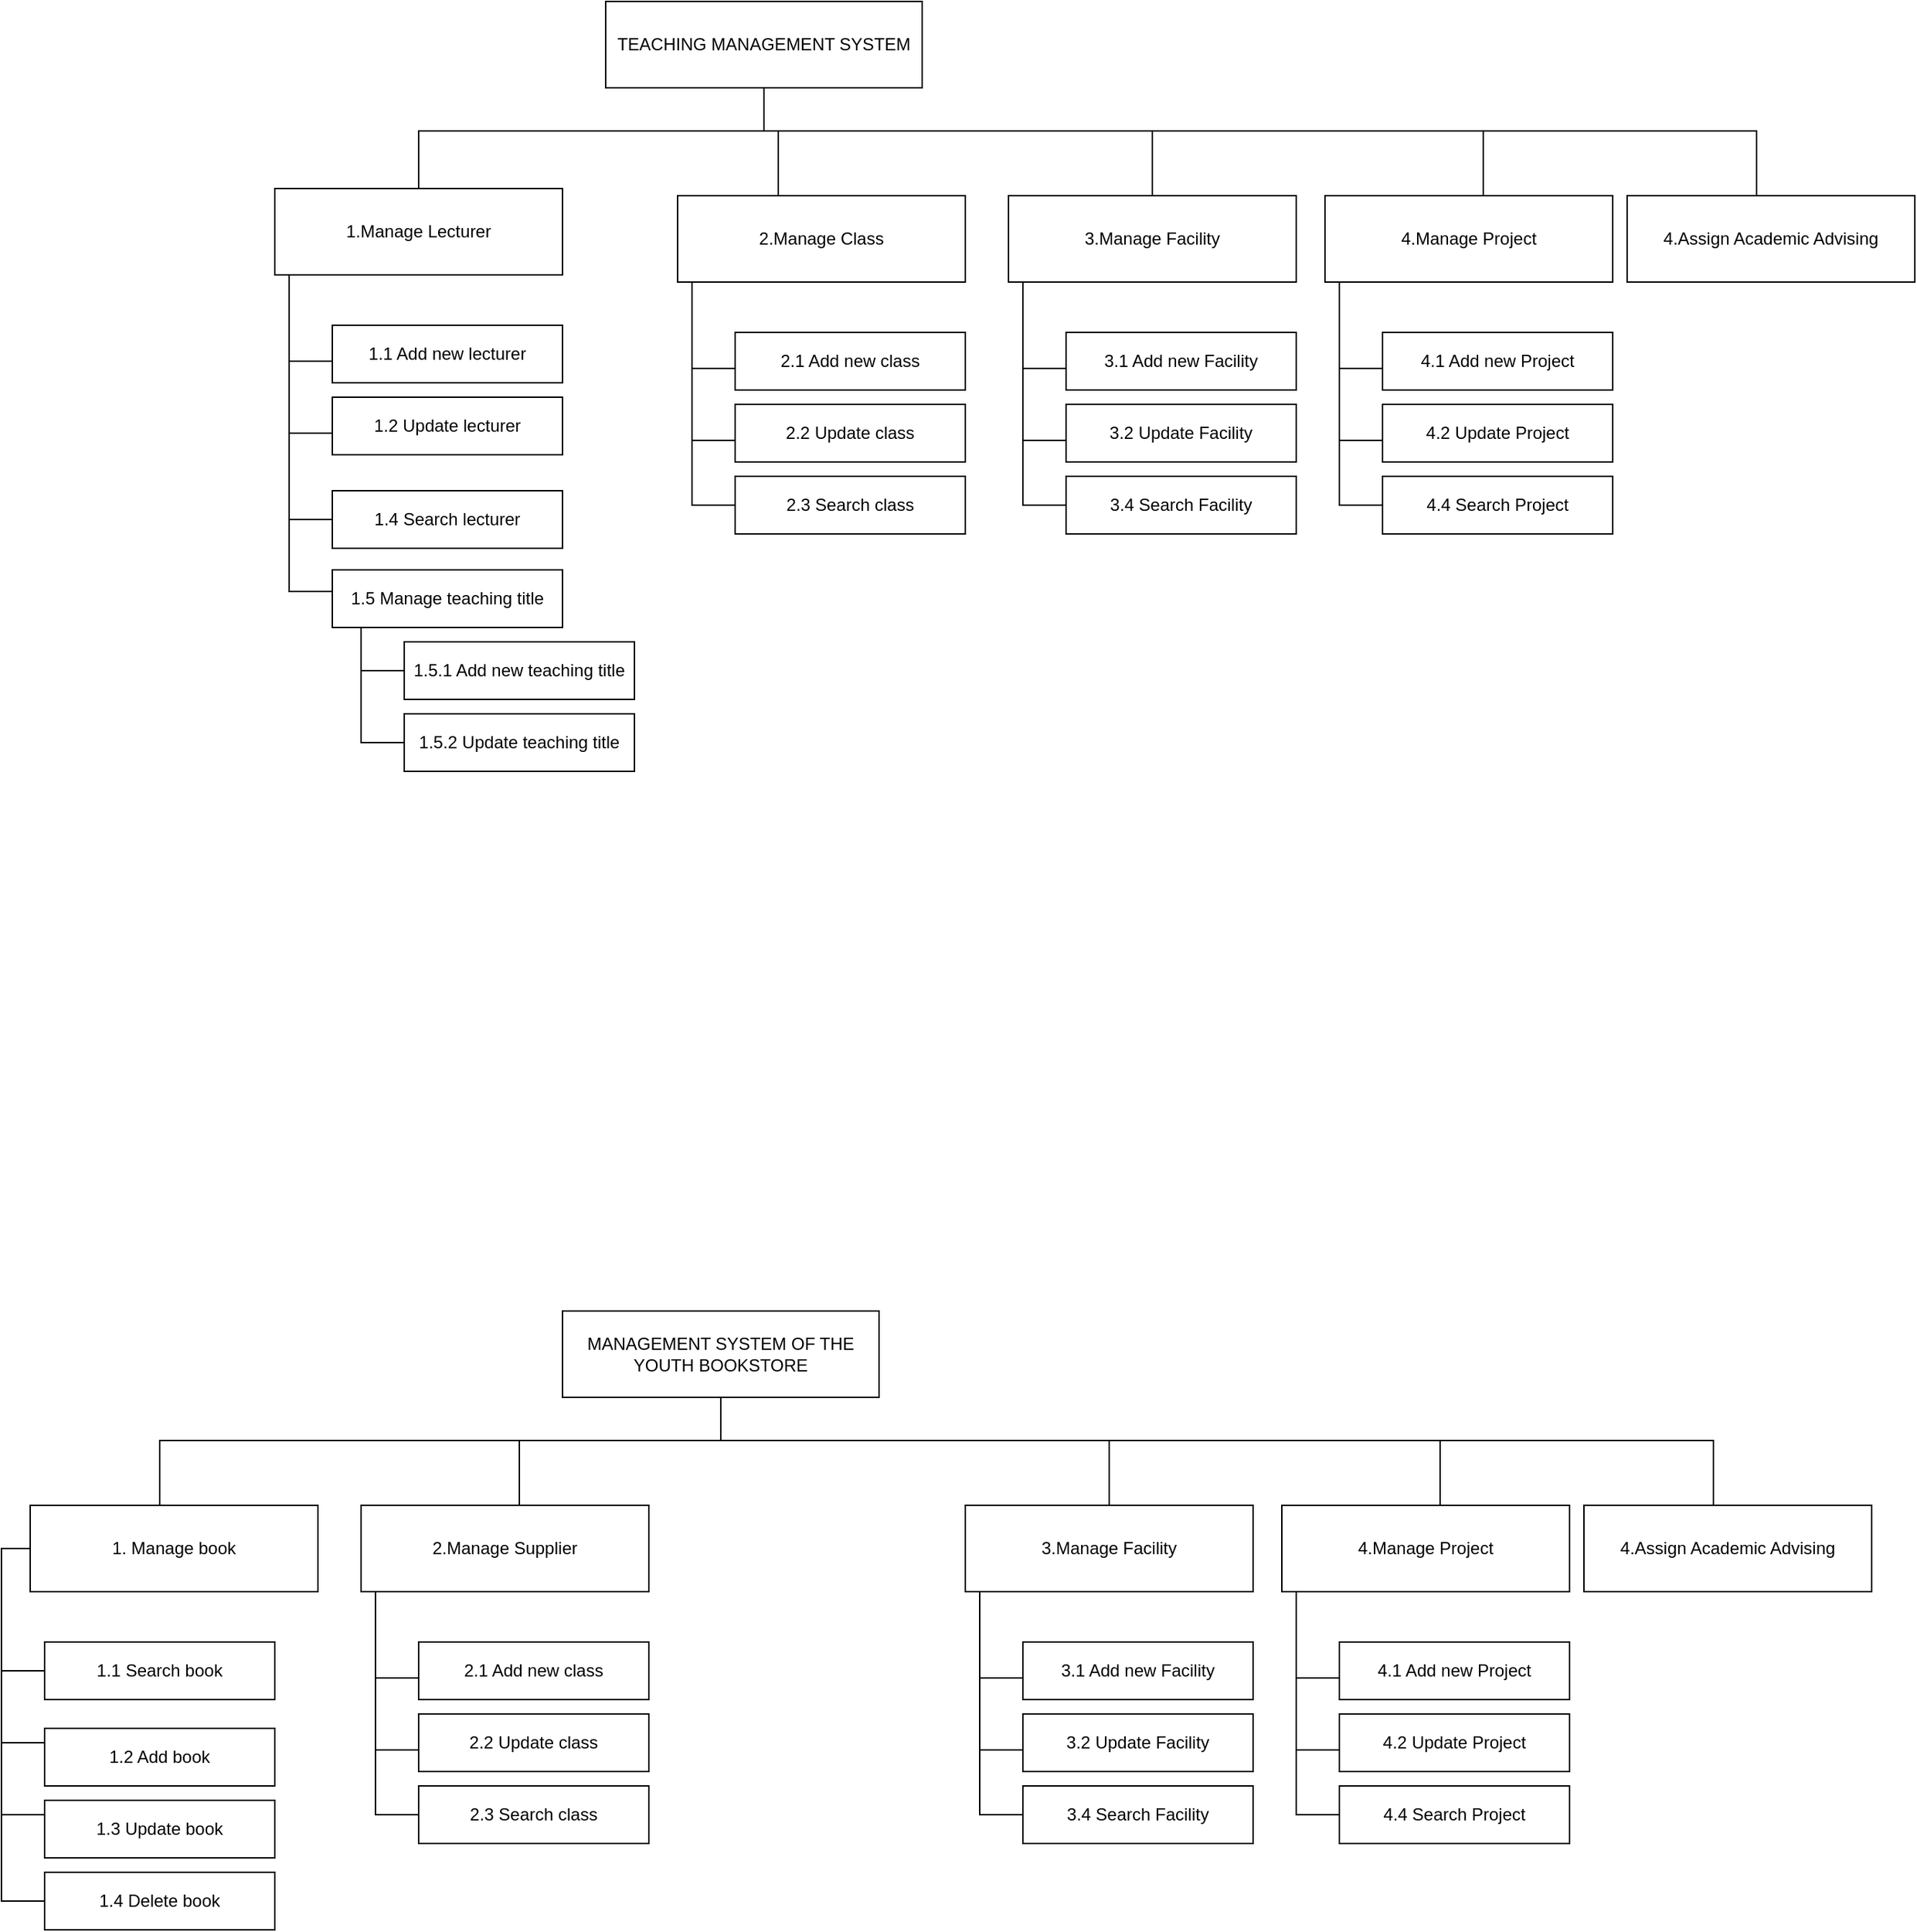 <mxfile version="24.0.7" type="github">
  <diagram name="Page-1" id="-aXR3FrqBCDi08cUt0UD">
    <mxGraphModel dx="1136" dy="568" grid="1" gridSize="10" guides="1" tooltips="1" connect="1" arrows="1" fold="1" page="1" pageScale="1" pageWidth="1100" pageHeight="850" math="0" shadow="0">
      <root>
        <mxCell id="0" />
        <mxCell id="1" parent="0" />
        <mxCell id="pVhsyQmwhBmhRLSk4NZo-1" value="TEACHING MANAGEMENT SYSTEM" style="rounded=0;whiteSpace=wrap;html=1;" vertex="1" parent="1">
          <mxGeometry x="450" y="10" width="220" height="60" as="geometry" />
        </mxCell>
        <mxCell id="pVhsyQmwhBmhRLSk4NZo-5" style="edgeStyle=orthogonalEdgeStyle;rounded=0;orthogonalLoop=1;jettySize=auto;html=1;endArrow=none;endFill=0;" edge="1" parent="1" source="pVhsyQmwhBmhRLSk4NZo-2" target="pVhsyQmwhBmhRLSk4NZo-4">
          <mxGeometry relative="1" as="geometry">
            <Array as="points">
              <mxPoint x="230" y="260" />
            </Array>
          </mxGeometry>
        </mxCell>
        <mxCell id="pVhsyQmwhBmhRLSk4NZo-2" value="1.Manage Lecturer" style="rounded=0;whiteSpace=wrap;html=1;" vertex="1" parent="1">
          <mxGeometry x="220" y="140" width="200" height="60" as="geometry" />
        </mxCell>
        <mxCell id="pVhsyQmwhBmhRLSk4NZo-3" value="" style="endArrow=none;html=1;rounded=0;edgeStyle=orthogonalEdgeStyle;" edge="1" parent="1" source="pVhsyQmwhBmhRLSk4NZo-2" target="pVhsyQmwhBmhRLSk4NZo-1">
          <mxGeometry width="50" height="50" relative="1" as="geometry">
            <mxPoint x="440" y="180" as="sourcePoint" />
            <mxPoint x="490" y="130" as="targetPoint" />
            <Array as="points">
              <mxPoint x="320" y="100" />
              <mxPoint x="560" y="100" />
            </Array>
          </mxGeometry>
        </mxCell>
        <mxCell id="pVhsyQmwhBmhRLSk4NZo-4" value="1.1 Add new lecturer" style="rounded=0;whiteSpace=wrap;html=1;" vertex="1" parent="1">
          <mxGeometry x="260" y="235" width="160" height="40" as="geometry" />
        </mxCell>
        <mxCell id="pVhsyQmwhBmhRLSk4NZo-6" value="1.2 Update lecturer" style="rounded=0;whiteSpace=wrap;html=1;" vertex="1" parent="1">
          <mxGeometry x="260" y="285" width="160" height="40" as="geometry" />
        </mxCell>
        <mxCell id="pVhsyQmwhBmhRLSk4NZo-8" value="1.4 Search lecturer" style="rounded=0;whiteSpace=wrap;html=1;" vertex="1" parent="1">
          <mxGeometry x="260" y="350" width="160" height="40" as="geometry" />
        </mxCell>
        <mxCell id="pVhsyQmwhBmhRLSk4NZo-9" style="edgeStyle=orthogonalEdgeStyle;rounded=0;orthogonalLoop=1;jettySize=auto;html=1;endArrow=none;endFill=0;" edge="1" parent="1" source="pVhsyQmwhBmhRLSk4NZo-2" target="pVhsyQmwhBmhRLSk4NZo-6">
          <mxGeometry relative="1" as="geometry">
            <mxPoint x="240" y="210" as="sourcePoint" />
            <mxPoint x="270" y="280" as="targetPoint" />
            <Array as="points">
              <mxPoint x="230" y="310" />
            </Array>
          </mxGeometry>
        </mxCell>
        <mxCell id="pVhsyQmwhBmhRLSk4NZo-11" style="edgeStyle=orthogonalEdgeStyle;rounded=0;orthogonalLoop=1;jettySize=auto;html=1;endArrow=none;endFill=0;" edge="1" parent="1" source="pVhsyQmwhBmhRLSk4NZo-2" target="pVhsyQmwhBmhRLSk4NZo-8">
          <mxGeometry relative="1" as="geometry">
            <mxPoint x="240" y="210" as="sourcePoint" />
            <mxPoint x="270" y="380" as="targetPoint" />
            <Array as="points">
              <mxPoint x="230" y="370" />
            </Array>
          </mxGeometry>
        </mxCell>
        <mxCell id="pVhsyQmwhBmhRLSk4NZo-12" value="1.5 Manage teaching title" style="rounded=0;whiteSpace=wrap;html=1;" vertex="1" parent="1">
          <mxGeometry x="260" y="405" width="160" height="40" as="geometry" />
        </mxCell>
        <mxCell id="pVhsyQmwhBmhRLSk4NZo-13" style="edgeStyle=orthogonalEdgeStyle;rounded=0;orthogonalLoop=1;jettySize=auto;html=1;endArrow=none;endFill=0;" edge="1" parent="1" source="pVhsyQmwhBmhRLSk4NZo-2" target="pVhsyQmwhBmhRLSk4NZo-12">
          <mxGeometry relative="1" as="geometry">
            <mxPoint x="230" y="250" as="sourcePoint" />
            <mxPoint x="260" y="460" as="targetPoint" />
            <Array as="points">
              <mxPoint x="230" y="420" />
            </Array>
          </mxGeometry>
        </mxCell>
        <mxCell id="pVhsyQmwhBmhRLSk4NZo-14" value="1.5.1 Add new teaching title" style="rounded=0;whiteSpace=wrap;html=1;" vertex="1" parent="1">
          <mxGeometry x="310" y="455" width="160" height="40" as="geometry" />
        </mxCell>
        <mxCell id="pVhsyQmwhBmhRLSk4NZo-15" style="edgeStyle=orthogonalEdgeStyle;rounded=0;orthogonalLoop=1;jettySize=auto;html=1;endArrow=none;endFill=0;" edge="1" parent="1" source="pVhsyQmwhBmhRLSk4NZo-12">
          <mxGeometry relative="1" as="geometry">
            <mxPoint x="280" y="215" as="sourcePoint" />
            <mxPoint x="310" y="475" as="targetPoint" />
            <Array as="points">
              <mxPoint x="280" y="475" />
            </Array>
          </mxGeometry>
        </mxCell>
        <mxCell id="pVhsyQmwhBmhRLSk4NZo-16" value="1.5.2 Update teaching title" style="rounded=0;whiteSpace=wrap;html=1;" vertex="1" parent="1">
          <mxGeometry x="310" y="505" width="160" height="40" as="geometry" />
        </mxCell>
        <mxCell id="pVhsyQmwhBmhRLSk4NZo-17" style="edgeStyle=orthogonalEdgeStyle;rounded=0;orthogonalLoop=1;jettySize=auto;html=1;endArrow=none;endFill=0;" edge="1" parent="1" source="pVhsyQmwhBmhRLSk4NZo-12">
          <mxGeometry relative="1" as="geometry">
            <mxPoint x="280" y="495" as="sourcePoint" />
            <mxPoint x="310" y="525" as="targetPoint" />
            <Array as="points">
              <mxPoint x="280" y="525" />
            </Array>
          </mxGeometry>
        </mxCell>
        <mxCell id="pVhsyQmwhBmhRLSk4NZo-18" style="edgeStyle=orthogonalEdgeStyle;rounded=0;orthogonalLoop=1;jettySize=auto;html=1;endArrow=none;endFill=0;" edge="1" parent="1" source="pVhsyQmwhBmhRLSk4NZo-19" target="pVhsyQmwhBmhRLSk4NZo-20">
          <mxGeometry relative="1" as="geometry">
            <Array as="points">
              <mxPoint x="510" y="265" />
            </Array>
          </mxGeometry>
        </mxCell>
        <mxCell id="pVhsyQmwhBmhRLSk4NZo-19" value="2.Manage Class" style="rounded=0;whiteSpace=wrap;html=1;" vertex="1" parent="1">
          <mxGeometry x="500" y="145" width="200" height="60" as="geometry" />
        </mxCell>
        <mxCell id="pVhsyQmwhBmhRLSk4NZo-20" value="2.1 Add new class" style="rounded=0;whiteSpace=wrap;html=1;" vertex="1" parent="1">
          <mxGeometry x="540" y="240" width="160" height="40" as="geometry" />
        </mxCell>
        <mxCell id="pVhsyQmwhBmhRLSk4NZo-21" value="2.2 Update class" style="rounded=0;whiteSpace=wrap;html=1;" vertex="1" parent="1">
          <mxGeometry x="540" y="290" width="160" height="40" as="geometry" />
        </mxCell>
        <mxCell id="pVhsyQmwhBmhRLSk4NZo-22" value="2.3 Search class" style="rounded=0;whiteSpace=wrap;html=1;" vertex="1" parent="1">
          <mxGeometry x="540" y="340" width="160" height="40" as="geometry" />
        </mxCell>
        <mxCell id="pVhsyQmwhBmhRLSk4NZo-24" style="edgeStyle=orthogonalEdgeStyle;rounded=0;orthogonalLoop=1;jettySize=auto;html=1;endArrow=none;endFill=0;" edge="1" parent="1" source="pVhsyQmwhBmhRLSk4NZo-19" target="pVhsyQmwhBmhRLSk4NZo-21">
          <mxGeometry relative="1" as="geometry">
            <mxPoint x="520" y="215" as="sourcePoint" />
            <mxPoint x="550" y="285" as="targetPoint" />
            <Array as="points">
              <mxPoint x="510" y="315" />
            </Array>
          </mxGeometry>
        </mxCell>
        <mxCell id="pVhsyQmwhBmhRLSk4NZo-25" style="edgeStyle=orthogonalEdgeStyle;rounded=0;orthogonalLoop=1;jettySize=auto;html=1;endArrow=none;endFill=0;" edge="1" parent="1" source="pVhsyQmwhBmhRLSk4NZo-19" target="pVhsyQmwhBmhRLSk4NZo-22">
          <mxGeometry relative="1" as="geometry">
            <mxPoint x="520" y="215" as="sourcePoint" />
            <mxPoint x="550" y="335" as="targetPoint" />
            <Array as="points">
              <mxPoint x="510" y="360" />
            </Array>
          </mxGeometry>
        </mxCell>
        <mxCell id="pVhsyQmwhBmhRLSk4NZo-33" value="" style="endArrow=none;html=1;rounded=0;edgeStyle=orthogonalEdgeStyle;" edge="1" parent="1" source="pVhsyQmwhBmhRLSk4NZo-19" target="pVhsyQmwhBmhRLSk4NZo-1">
          <mxGeometry width="50" height="50" relative="1" as="geometry">
            <mxPoint x="370" y="140" as="sourcePoint" />
            <mxPoint x="610" y="70" as="targetPoint" />
            <Array as="points">
              <mxPoint x="570" y="100" />
              <mxPoint x="560" y="100" />
            </Array>
          </mxGeometry>
        </mxCell>
        <mxCell id="pVhsyQmwhBmhRLSk4NZo-34" style="edgeStyle=orthogonalEdgeStyle;rounded=0;orthogonalLoop=1;jettySize=auto;html=1;endArrow=none;endFill=0;" edge="1" parent="1" source="pVhsyQmwhBmhRLSk4NZo-35" target="pVhsyQmwhBmhRLSk4NZo-36">
          <mxGeometry relative="1" as="geometry">
            <Array as="points">
              <mxPoint x="740" y="264.98" />
            </Array>
          </mxGeometry>
        </mxCell>
        <mxCell id="pVhsyQmwhBmhRLSk4NZo-35" value="3.Manage Facility" style="rounded=0;whiteSpace=wrap;html=1;" vertex="1" parent="1">
          <mxGeometry x="730" y="144.98" width="200" height="60" as="geometry" />
        </mxCell>
        <mxCell id="pVhsyQmwhBmhRLSk4NZo-36" value="3.1 Add new Facility" style="rounded=0;whiteSpace=wrap;html=1;" vertex="1" parent="1">
          <mxGeometry x="770" y="239.98" width="160" height="40" as="geometry" />
        </mxCell>
        <mxCell id="pVhsyQmwhBmhRLSk4NZo-37" value="3.2 Update Facility" style="rounded=0;whiteSpace=wrap;html=1;" vertex="1" parent="1">
          <mxGeometry x="770" y="289.98" width="160" height="40" as="geometry" />
        </mxCell>
        <mxCell id="pVhsyQmwhBmhRLSk4NZo-39" value="3.4 Search Facility" style="rounded=0;whiteSpace=wrap;html=1;" vertex="1" parent="1">
          <mxGeometry x="770" y="340" width="160" height="40" as="geometry" />
        </mxCell>
        <mxCell id="pVhsyQmwhBmhRLSk4NZo-40" style="edgeStyle=orthogonalEdgeStyle;rounded=0;orthogonalLoop=1;jettySize=auto;html=1;endArrow=none;endFill=0;" edge="1" parent="1" source="pVhsyQmwhBmhRLSk4NZo-35" target="pVhsyQmwhBmhRLSk4NZo-37">
          <mxGeometry relative="1" as="geometry">
            <mxPoint x="750" y="214.98" as="sourcePoint" />
            <mxPoint x="780" y="284.98" as="targetPoint" />
            <Array as="points">
              <mxPoint x="740" y="314.98" />
            </Array>
          </mxGeometry>
        </mxCell>
        <mxCell id="pVhsyQmwhBmhRLSk4NZo-42" style="edgeStyle=orthogonalEdgeStyle;rounded=0;orthogonalLoop=1;jettySize=auto;html=1;endArrow=none;endFill=0;" edge="1" parent="1" source="pVhsyQmwhBmhRLSk4NZo-35" target="pVhsyQmwhBmhRLSk4NZo-39">
          <mxGeometry relative="1" as="geometry">
            <mxPoint x="750" y="214.98" as="sourcePoint" />
            <mxPoint x="780" y="384.98" as="targetPoint" />
            <Array as="points">
              <mxPoint x="740" y="360" />
            </Array>
          </mxGeometry>
        </mxCell>
        <mxCell id="pVhsyQmwhBmhRLSk4NZo-44" value="" style="endArrow=none;html=1;rounded=0;edgeStyle=orthogonalEdgeStyle;" edge="1" parent="1" source="pVhsyQmwhBmhRLSk4NZo-35" target="pVhsyQmwhBmhRLSk4NZo-1">
          <mxGeometry width="50" height="50" relative="1" as="geometry">
            <mxPoint x="580" y="155" as="sourcePoint" />
            <mxPoint x="570" y="-10" as="targetPoint" />
            <Array as="points">
              <mxPoint x="830" y="100" />
              <mxPoint x="560" y="100" />
            </Array>
          </mxGeometry>
        </mxCell>
        <mxCell id="pVhsyQmwhBmhRLSk4NZo-45" style="edgeStyle=orthogonalEdgeStyle;rounded=0;orthogonalLoop=1;jettySize=auto;html=1;endArrow=none;endFill=0;" edge="1" parent="1" source="pVhsyQmwhBmhRLSk4NZo-46" target="pVhsyQmwhBmhRLSk4NZo-47">
          <mxGeometry relative="1" as="geometry">
            <Array as="points">
              <mxPoint x="960" y="265" />
            </Array>
          </mxGeometry>
        </mxCell>
        <mxCell id="pVhsyQmwhBmhRLSk4NZo-46" value="4.Manage Project" style="rounded=0;whiteSpace=wrap;html=1;" vertex="1" parent="1">
          <mxGeometry x="950" y="145" width="200" height="60" as="geometry" />
        </mxCell>
        <mxCell id="pVhsyQmwhBmhRLSk4NZo-47" value="4.1 Add new Project" style="rounded=0;whiteSpace=wrap;html=1;" vertex="1" parent="1">
          <mxGeometry x="990" y="240" width="160" height="40" as="geometry" />
        </mxCell>
        <mxCell id="pVhsyQmwhBmhRLSk4NZo-48" value="4.2 Update Project" style="rounded=0;whiteSpace=wrap;html=1;" vertex="1" parent="1">
          <mxGeometry x="990" y="290" width="160" height="40" as="geometry" />
        </mxCell>
        <mxCell id="pVhsyQmwhBmhRLSk4NZo-49" value="4.4 Search Project" style="rounded=0;whiteSpace=wrap;html=1;" vertex="1" parent="1">
          <mxGeometry x="990" y="340.02" width="160" height="40" as="geometry" />
        </mxCell>
        <mxCell id="pVhsyQmwhBmhRLSk4NZo-50" style="edgeStyle=orthogonalEdgeStyle;rounded=0;orthogonalLoop=1;jettySize=auto;html=1;endArrow=none;endFill=0;" edge="1" parent="1" source="pVhsyQmwhBmhRLSk4NZo-46" target="pVhsyQmwhBmhRLSk4NZo-48">
          <mxGeometry relative="1" as="geometry">
            <mxPoint x="970" y="215" as="sourcePoint" />
            <mxPoint x="1000" y="285" as="targetPoint" />
            <Array as="points">
              <mxPoint x="960" y="315" />
            </Array>
          </mxGeometry>
        </mxCell>
        <mxCell id="pVhsyQmwhBmhRLSk4NZo-51" style="edgeStyle=orthogonalEdgeStyle;rounded=0;orthogonalLoop=1;jettySize=auto;html=1;endArrow=none;endFill=0;" edge="1" parent="1" source="pVhsyQmwhBmhRLSk4NZo-46" target="pVhsyQmwhBmhRLSk4NZo-49">
          <mxGeometry relative="1" as="geometry">
            <mxPoint x="970" y="215" as="sourcePoint" />
            <mxPoint x="1000" y="385" as="targetPoint" />
            <Array as="points">
              <mxPoint x="960" y="360.02" />
            </Array>
          </mxGeometry>
        </mxCell>
        <mxCell id="pVhsyQmwhBmhRLSk4NZo-52" value="" style="endArrow=none;html=1;rounded=0;edgeStyle=orthogonalEdgeStyle;" edge="1" parent="1" source="pVhsyQmwhBmhRLSk4NZo-46" target="pVhsyQmwhBmhRLSk4NZo-1">
          <mxGeometry width="50" height="50" relative="1" as="geometry">
            <mxPoint x="840" y="155" as="sourcePoint" />
            <mxPoint x="570" y="80" as="targetPoint" />
            <Array as="points">
              <mxPoint x="1060" y="100" />
              <mxPoint x="560" y="100" />
            </Array>
          </mxGeometry>
        </mxCell>
        <mxCell id="pVhsyQmwhBmhRLSk4NZo-53" value="4.Assign Academic Advising" style="rounded=0;whiteSpace=wrap;html=1;" vertex="1" parent="1">
          <mxGeometry x="1160" y="144.98" width="200" height="60" as="geometry" />
        </mxCell>
        <mxCell id="pVhsyQmwhBmhRLSk4NZo-54" value="" style="endArrow=none;html=1;rounded=0;edgeStyle=orthogonalEdgeStyle;" edge="1" parent="1" source="pVhsyQmwhBmhRLSk4NZo-53">
          <mxGeometry width="50" height="50" relative="1" as="geometry">
            <mxPoint x="1070" y="145" as="sourcePoint" />
            <mxPoint x="570" y="70" as="targetPoint" />
            <Array as="points">
              <mxPoint x="1250" y="100" />
              <mxPoint x="560" y="100" />
              <mxPoint x="560" y="70" />
            </Array>
          </mxGeometry>
        </mxCell>
        <mxCell id="pVhsyQmwhBmhRLSk4NZo-55" value="MANAGEMENT SYSTEM OF THE YOUTH BOOKSTORE" style="rounded=0;whiteSpace=wrap;html=1;" vertex="1" parent="1">
          <mxGeometry x="420" y="920" width="220" height="60" as="geometry" />
        </mxCell>
        <mxCell id="pVhsyQmwhBmhRLSk4NZo-56" style="edgeStyle=orthogonalEdgeStyle;rounded=0;orthogonalLoop=1;jettySize=auto;html=1;endArrow=none;endFill=0;" edge="1" parent="1" source="pVhsyQmwhBmhRLSk4NZo-57" target="pVhsyQmwhBmhRLSk4NZo-61">
          <mxGeometry relative="1" as="geometry">
            <Array as="points">
              <mxPoint x="30" y="1085" />
              <mxPoint x="30" y="1170" />
            </Array>
          </mxGeometry>
        </mxCell>
        <mxCell id="pVhsyQmwhBmhRLSk4NZo-57" value="1. Manage book" style="rounded=0;whiteSpace=wrap;html=1;" vertex="1" parent="1">
          <mxGeometry x="50" y="1055" width="200" height="60" as="geometry" />
        </mxCell>
        <mxCell id="pVhsyQmwhBmhRLSk4NZo-58" value="" style="endArrow=none;html=1;rounded=0;edgeStyle=orthogonalEdgeStyle;" edge="1" parent="1" source="pVhsyQmwhBmhRLSk4NZo-57" target="pVhsyQmwhBmhRLSk4NZo-55">
          <mxGeometry width="50" height="50" relative="1" as="geometry">
            <mxPoint x="410" y="1090" as="sourcePoint" />
            <mxPoint x="460" y="1040" as="targetPoint" />
            <Array as="points">
              <mxPoint x="140" y="1010" />
              <mxPoint x="530" y="1010" />
            </Array>
          </mxGeometry>
        </mxCell>
        <mxCell id="pVhsyQmwhBmhRLSk4NZo-59" value="1.2 Add book" style="rounded=0;whiteSpace=wrap;html=1;" vertex="1" parent="1">
          <mxGeometry x="60" y="1210" width="160" height="40" as="geometry" />
        </mxCell>
        <mxCell id="pVhsyQmwhBmhRLSk4NZo-60" value="1.3 Update book" style="rounded=0;whiteSpace=wrap;html=1;" vertex="1" parent="1">
          <mxGeometry x="60" y="1260" width="160" height="40" as="geometry" />
        </mxCell>
        <mxCell id="pVhsyQmwhBmhRLSk4NZo-61" value="1.1 Search book" style="rounded=0;whiteSpace=wrap;html=1;" vertex="1" parent="1">
          <mxGeometry x="60" y="1149.98" width="160" height="40" as="geometry" />
        </mxCell>
        <mxCell id="pVhsyQmwhBmhRLSk4NZo-62" style="edgeStyle=orthogonalEdgeStyle;rounded=0;orthogonalLoop=1;jettySize=auto;html=1;endArrow=none;endFill=0;" edge="1" parent="1" source="pVhsyQmwhBmhRLSk4NZo-57" target="pVhsyQmwhBmhRLSk4NZo-59">
          <mxGeometry relative="1" as="geometry">
            <mxPoint x="40" y="1120" as="sourcePoint" />
            <mxPoint x="70" y="1190" as="targetPoint" />
            <Array as="points">
              <mxPoint x="30" y="1220" />
            </Array>
          </mxGeometry>
        </mxCell>
        <mxCell id="pVhsyQmwhBmhRLSk4NZo-63" style="edgeStyle=orthogonalEdgeStyle;rounded=0;orthogonalLoop=1;jettySize=auto;html=1;endArrow=none;endFill=0;" edge="1" parent="1" source="pVhsyQmwhBmhRLSk4NZo-57" target="pVhsyQmwhBmhRLSk4NZo-60">
          <mxGeometry relative="1" as="geometry">
            <mxPoint x="40" y="1120" as="sourcePoint" />
            <mxPoint x="70" y="1290" as="targetPoint" />
            <Array as="points">
              <mxPoint x="30" y="1270" />
            </Array>
          </mxGeometry>
        </mxCell>
        <mxCell id="pVhsyQmwhBmhRLSk4NZo-65" style="edgeStyle=orthogonalEdgeStyle;rounded=0;orthogonalLoop=1;jettySize=auto;html=1;endArrow=none;endFill=0;" edge="1" parent="1" source="pVhsyQmwhBmhRLSk4NZo-57">
          <mxGeometry relative="1" as="geometry">
            <mxPoint x="30" y="1160" as="sourcePoint" />
            <mxPoint x="60" y="1330" as="targetPoint" />
            <Array as="points">
              <mxPoint x="30" y="1330" />
            </Array>
          </mxGeometry>
        </mxCell>
        <mxCell id="pVhsyQmwhBmhRLSk4NZo-70" style="edgeStyle=orthogonalEdgeStyle;rounded=0;orthogonalLoop=1;jettySize=auto;html=1;endArrow=none;endFill=0;" edge="1" parent="1" source="pVhsyQmwhBmhRLSk4NZo-71" target="pVhsyQmwhBmhRLSk4NZo-72">
          <mxGeometry relative="1" as="geometry">
            <Array as="points">
              <mxPoint x="290" y="1174.98" />
            </Array>
          </mxGeometry>
        </mxCell>
        <mxCell id="pVhsyQmwhBmhRLSk4NZo-71" value="2.Manage Supplier" style="rounded=0;whiteSpace=wrap;html=1;" vertex="1" parent="1">
          <mxGeometry x="280" y="1054.98" width="200" height="60" as="geometry" />
        </mxCell>
        <mxCell id="pVhsyQmwhBmhRLSk4NZo-72" value="2.1 Add new class" style="rounded=0;whiteSpace=wrap;html=1;" vertex="1" parent="1">
          <mxGeometry x="320" y="1149.98" width="160" height="40" as="geometry" />
        </mxCell>
        <mxCell id="pVhsyQmwhBmhRLSk4NZo-73" value="2.2 Update class" style="rounded=0;whiteSpace=wrap;html=1;" vertex="1" parent="1">
          <mxGeometry x="320" y="1199.98" width="160" height="40" as="geometry" />
        </mxCell>
        <mxCell id="pVhsyQmwhBmhRLSk4NZo-74" value="2.3 Search class" style="rounded=0;whiteSpace=wrap;html=1;" vertex="1" parent="1">
          <mxGeometry x="320" y="1249.98" width="160" height="40" as="geometry" />
        </mxCell>
        <mxCell id="pVhsyQmwhBmhRLSk4NZo-75" style="edgeStyle=orthogonalEdgeStyle;rounded=0;orthogonalLoop=1;jettySize=auto;html=1;endArrow=none;endFill=0;" edge="1" parent="1" source="pVhsyQmwhBmhRLSk4NZo-71" target="pVhsyQmwhBmhRLSk4NZo-73">
          <mxGeometry relative="1" as="geometry">
            <mxPoint x="300" y="1124.98" as="sourcePoint" />
            <mxPoint x="330" y="1194.98" as="targetPoint" />
            <Array as="points">
              <mxPoint x="290" y="1224.98" />
            </Array>
          </mxGeometry>
        </mxCell>
        <mxCell id="pVhsyQmwhBmhRLSk4NZo-76" style="edgeStyle=orthogonalEdgeStyle;rounded=0;orthogonalLoop=1;jettySize=auto;html=1;endArrow=none;endFill=0;" edge="1" parent="1" source="pVhsyQmwhBmhRLSk4NZo-71" target="pVhsyQmwhBmhRLSk4NZo-74">
          <mxGeometry relative="1" as="geometry">
            <mxPoint x="300" y="1124.98" as="sourcePoint" />
            <mxPoint x="330" y="1244.98" as="targetPoint" />
            <Array as="points">
              <mxPoint x="290" y="1269.98" />
            </Array>
          </mxGeometry>
        </mxCell>
        <mxCell id="pVhsyQmwhBmhRLSk4NZo-77" value="" style="endArrow=none;html=1;rounded=0;edgeStyle=orthogonalEdgeStyle;" edge="1" parent="1" source="pVhsyQmwhBmhRLSk4NZo-71" target="pVhsyQmwhBmhRLSk4NZo-55">
          <mxGeometry width="50" height="50" relative="1" as="geometry">
            <mxPoint x="340" y="1050" as="sourcePoint" />
            <mxPoint x="580" y="980" as="targetPoint" />
            <Array as="points">
              <mxPoint x="390" y="1010" />
              <mxPoint x="530" y="1010" />
            </Array>
          </mxGeometry>
        </mxCell>
        <mxCell id="pVhsyQmwhBmhRLSk4NZo-78" style="edgeStyle=orthogonalEdgeStyle;rounded=0;orthogonalLoop=1;jettySize=auto;html=1;endArrow=none;endFill=0;" edge="1" parent="1" source="pVhsyQmwhBmhRLSk4NZo-79" target="pVhsyQmwhBmhRLSk4NZo-80">
          <mxGeometry relative="1" as="geometry">
            <Array as="points">
              <mxPoint x="710" y="1174.98" />
            </Array>
          </mxGeometry>
        </mxCell>
        <mxCell id="pVhsyQmwhBmhRLSk4NZo-79" value="3.Manage Facility" style="rounded=0;whiteSpace=wrap;html=1;" vertex="1" parent="1">
          <mxGeometry x="700" y="1054.98" width="200" height="60" as="geometry" />
        </mxCell>
        <mxCell id="pVhsyQmwhBmhRLSk4NZo-80" value="3.1 Add new Facility" style="rounded=0;whiteSpace=wrap;html=1;" vertex="1" parent="1">
          <mxGeometry x="740" y="1149.98" width="160" height="40" as="geometry" />
        </mxCell>
        <mxCell id="pVhsyQmwhBmhRLSk4NZo-81" value="3.2 Update Facility" style="rounded=0;whiteSpace=wrap;html=1;" vertex="1" parent="1">
          <mxGeometry x="740" y="1199.98" width="160" height="40" as="geometry" />
        </mxCell>
        <mxCell id="pVhsyQmwhBmhRLSk4NZo-82" value="3.4 Search Facility" style="rounded=0;whiteSpace=wrap;html=1;" vertex="1" parent="1">
          <mxGeometry x="740" y="1250" width="160" height="40" as="geometry" />
        </mxCell>
        <mxCell id="pVhsyQmwhBmhRLSk4NZo-83" style="edgeStyle=orthogonalEdgeStyle;rounded=0;orthogonalLoop=1;jettySize=auto;html=1;endArrow=none;endFill=0;" edge="1" parent="1" source="pVhsyQmwhBmhRLSk4NZo-79" target="pVhsyQmwhBmhRLSk4NZo-81">
          <mxGeometry relative="1" as="geometry">
            <mxPoint x="720" y="1124.98" as="sourcePoint" />
            <mxPoint x="750" y="1194.98" as="targetPoint" />
            <Array as="points">
              <mxPoint x="710" y="1224.98" />
            </Array>
          </mxGeometry>
        </mxCell>
        <mxCell id="pVhsyQmwhBmhRLSk4NZo-84" style="edgeStyle=orthogonalEdgeStyle;rounded=0;orthogonalLoop=1;jettySize=auto;html=1;endArrow=none;endFill=0;" edge="1" parent="1" source="pVhsyQmwhBmhRLSk4NZo-79" target="pVhsyQmwhBmhRLSk4NZo-82">
          <mxGeometry relative="1" as="geometry">
            <mxPoint x="720" y="1124.98" as="sourcePoint" />
            <mxPoint x="750" y="1294.98" as="targetPoint" />
            <Array as="points">
              <mxPoint x="710" y="1270" />
            </Array>
          </mxGeometry>
        </mxCell>
        <mxCell id="pVhsyQmwhBmhRLSk4NZo-85" value="" style="endArrow=none;html=1;rounded=0;edgeStyle=orthogonalEdgeStyle;" edge="1" parent="1" source="pVhsyQmwhBmhRLSk4NZo-79" target="pVhsyQmwhBmhRLSk4NZo-55">
          <mxGeometry width="50" height="50" relative="1" as="geometry">
            <mxPoint x="550" y="1065" as="sourcePoint" />
            <mxPoint x="540" y="900" as="targetPoint" />
            <Array as="points">
              <mxPoint x="800" y="1010" />
              <mxPoint x="530" y="1010" />
            </Array>
          </mxGeometry>
        </mxCell>
        <mxCell id="pVhsyQmwhBmhRLSk4NZo-86" style="edgeStyle=orthogonalEdgeStyle;rounded=0;orthogonalLoop=1;jettySize=auto;html=1;endArrow=none;endFill=0;" edge="1" parent="1" source="pVhsyQmwhBmhRLSk4NZo-87" target="pVhsyQmwhBmhRLSk4NZo-88">
          <mxGeometry relative="1" as="geometry">
            <Array as="points">
              <mxPoint x="930" y="1175" />
            </Array>
          </mxGeometry>
        </mxCell>
        <mxCell id="pVhsyQmwhBmhRLSk4NZo-87" value="4.Manage Project" style="rounded=0;whiteSpace=wrap;html=1;" vertex="1" parent="1">
          <mxGeometry x="920" y="1055" width="200" height="60" as="geometry" />
        </mxCell>
        <mxCell id="pVhsyQmwhBmhRLSk4NZo-88" value="4.1 Add new Project" style="rounded=0;whiteSpace=wrap;html=1;" vertex="1" parent="1">
          <mxGeometry x="960" y="1150" width="160" height="40" as="geometry" />
        </mxCell>
        <mxCell id="pVhsyQmwhBmhRLSk4NZo-89" value="4.2 Update Project" style="rounded=0;whiteSpace=wrap;html=1;" vertex="1" parent="1">
          <mxGeometry x="960" y="1200" width="160" height="40" as="geometry" />
        </mxCell>
        <mxCell id="pVhsyQmwhBmhRLSk4NZo-90" value="4.4 Search Project" style="rounded=0;whiteSpace=wrap;html=1;" vertex="1" parent="1">
          <mxGeometry x="960" y="1250.02" width="160" height="40" as="geometry" />
        </mxCell>
        <mxCell id="pVhsyQmwhBmhRLSk4NZo-91" style="edgeStyle=orthogonalEdgeStyle;rounded=0;orthogonalLoop=1;jettySize=auto;html=1;endArrow=none;endFill=0;" edge="1" parent="1" source="pVhsyQmwhBmhRLSk4NZo-87" target="pVhsyQmwhBmhRLSk4NZo-89">
          <mxGeometry relative="1" as="geometry">
            <mxPoint x="940" y="1125" as="sourcePoint" />
            <mxPoint x="970" y="1195" as="targetPoint" />
            <Array as="points">
              <mxPoint x="930" y="1225" />
            </Array>
          </mxGeometry>
        </mxCell>
        <mxCell id="pVhsyQmwhBmhRLSk4NZo-92" style="edgeStyle=orthogonalEdgeStyle;rounded=0;orthogonalLoop=1;jettySize=auto;html=1;endArrow=none;endFill=0;" edge="1" parent="1" source="pVhsyQmwhBmhRLSk4NZo-87" target="pVhsyQmwhBmhRLSk4NZo-90">
          <mxGeometry relative="1" as="geometry">
            <mxPoint x="940" y="1125" as="sourcePoint" />
            <mxPoint x="970" y="1295" as="targetPoint" />
            <Array as="points">
              <mxPoint x="930" y="1270.02" />
            </Array>
          </mxGeometry>
        </mxCell>
        <mxCell id="pVhsyQmwhBmhRLSk4NZo-93" value="" style="endArrow=none;html=1;rounded=0;edgeStyle=orthogonalEdgeStyle;" edge="1" parent="1" source="pVhsyQmwhBmhRLSk4NZo-87" target="pVhsyQmwhBmhRLSk4NZo-55">
          <mxGeometry width="50" height="50" relative="1" as="geometry">
            <mxPoint x="810" y="1065" as="sourcePoint" />
            <mxPoint x="540" y="990" as="targetPoint" />
            <Array as="points">
              <mxPoint x="1030" y="1010" />
              <mxPoint x="530" y="1010" />
            </Array>
          </mxGeometry>
        </mxCell>
        <mxCell id="pVhsyQmwhBmhRLSk4NZo-94" value="4.Assign Academic Advising" style="rounded=0;whiteSpace=wrap;html=1;" vertex="1" parent="1">
          <mxGeometry x="1130" y="1054.98" width="200" height="60" as="geometry" />
        </mxCell>
        <mxCell id="pVhsyQmwhBmhRLSk4NZo-95" value="" style="endArrow=none;html=1;rounded=0;edgeStyle=orthogonalEdgeStyle;" edge="1" parent="1" source="pVhsyQmwhBmhRLSk4NZo-94">
          <mxGeometry width="50" height="50" relative="1" as="geometry">
            <mxPoint x="1040" y="1055" as="sourcePoint" />
            <mxPoint x="540" y="980" as="targetPoint" />
            <Array as="points">
              <mxPoint x="1220" y="1010" />
              <mxPoint x="530" y="1010" />
              <mxPoint x="530" y="980" />
            </Array>
          </mxGeometry>
        </mxCell>
        <mxCell id="pVhsyQmwhBmhRLSk4NZo-96" value="1.4 Delete book" style="rounded=0;whiteSpace=wrap;html=1;" vertex="1" parent="1">
          <mxGeometry x="60" y="1310" width="160" height="40" as="geometry" />
        </mxCell>
      </root>
    </mxGraphModel>
  </diagram>
</mxfile>
